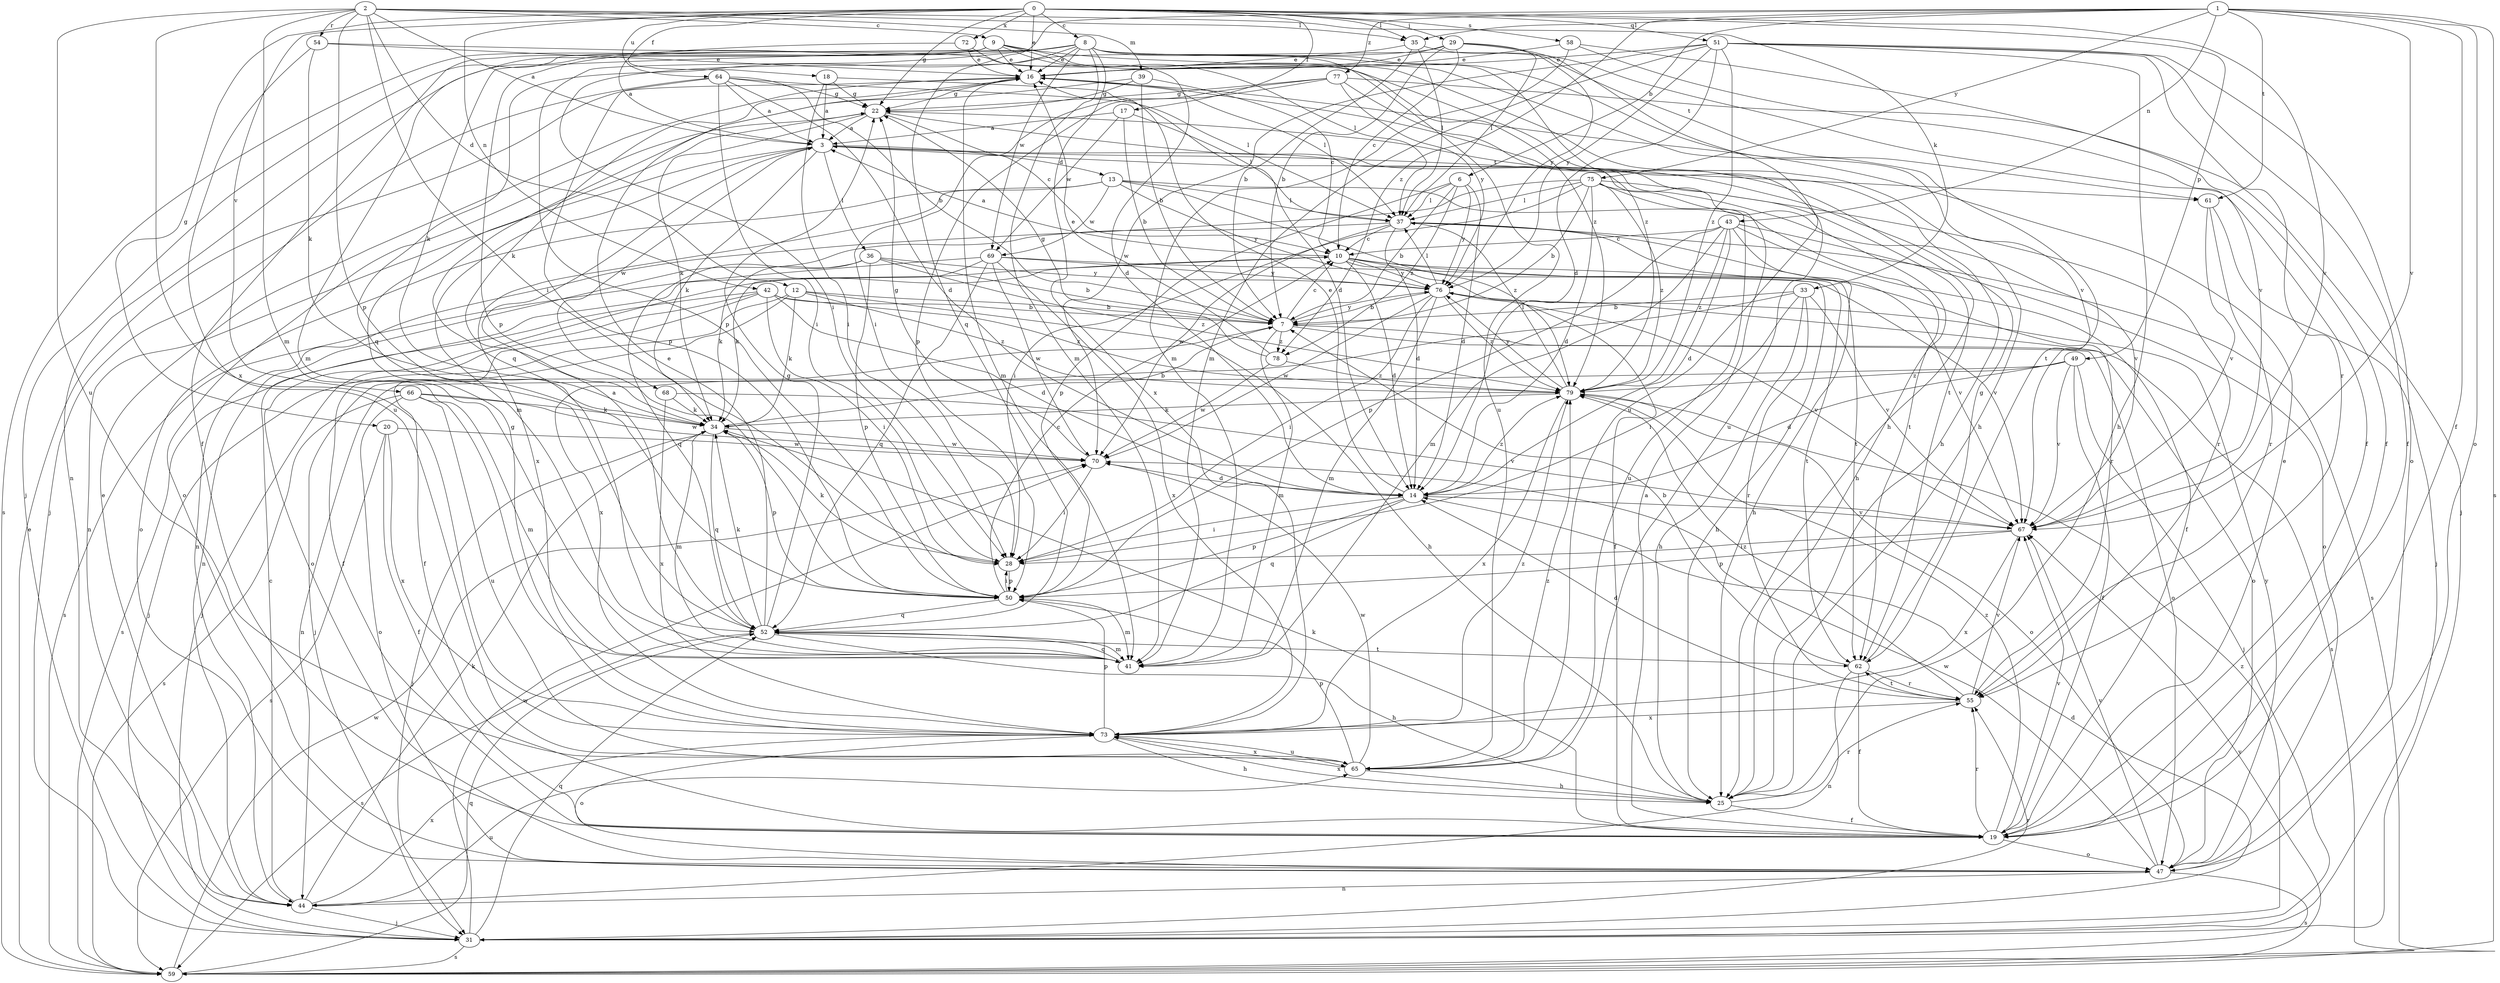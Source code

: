 strict digraph  {
0;
1;
2;
3;
6;
7;
8;
9;
10;
12;
13;
14;
16;
17;
18;
19;
20;
22;
25;
28;
29;
31;
33;
34;
35;
36;
37;
39;
41;
42;
43;
44;
47;
49;
50;
51;
52;
54;
55;
58;
59;
61;
62;
64;
65;
66;
67;
68;
69;
70;
72;
73;
75;
76;
77;
78;
79;
0 -> 8  [label=c];
0 -> 16  [label=e];
0 -> 17  [label=f];
0 -> 18  [label=f];
0 -> 20  [label=g];
0 -> 22  [label=g];
0 -> 29  [label=j];
0 -> 35  [label=l];
0 -> 42  [label=n];
0 -> 49  [label=p];
0 -> 51  [label=q];
0 -> 58  [label=s];
0 -> 64  [label=u];
0 -> 66  [label=v];
0 -> 67  [label=v];
0 -> 72  [label=x];
1 -> 6  [label=b];
1 -> 19  [label=f];
1 -> 35  [label=l];
1 -> 43  [label=n];
1 -> 47  [label=o];
1 -> 52  [label=q];
1 -> 59  [label=s];
1 -> 61  [label=t];
1 -> 67  [label=v];
1 -> 75  [label=y];
1 -> 77  [label=z];
1 -> 78  [label=z];
2 -> 3  [label=a];
2 -> 9  [label=c];
2 -> 12  [label=d];
2 -> 28  [label=i];
2 -> 33  [label=k];
2 -> 35  [label=l];
2 -> 39  [label=m];
2 -> 41  [label=m];
2 -> 50  [label=p];
2 -> 54  [label=r];
2 -> 65  [label=u];
2 -> 73  [label=x];
3 -> 13  [label=d];
3 -> 25  [label=h];
3 -> 34  [label=k];
3 -> 36  [label=l];
3 -> 41  [label=m];
3 -> 44  [label=n];
3 -> 61  [label=t];
3 -> 68  [label=w];
6 -> 7  [label=b];
6 -> 14  [label=d];
6 -> 37  [label=l];
6 -> 50  [label=p];
6 -> 76  [label=y];
6 -> 78  [label=z];
7 -> 10  [label=c];
7 -> 31  [label=j];
7 -> 41  [label=m];
7 -> 47  [label=o];
7 -> 59  [label=s];
7 -> 76  [label=y];
7 -> 78  [label=z];
8 -> 16  [label=e];
8 -> 28  [label=i];
8 -> 31  [label=j];
8 -> 34  [label=k];
8 -> 41  [label=m];
8 -> 44  [label=n];
8 -> 50  [label=p];
8 -> 61  [label=t];
8 -> 62  [label=t];
8 -> 65  [label=u];
8 -> 69  [label=w];
8 -> 73  [label=x];
8 -> 79  [label=z];
9 -> 3  [label=a];
9 -> 16  [label=e];
9 -> 19  [label=f];
9 -> 25  [label=h];
9 -> 37  [label=l];
9 -> 41  [label=m];
9 -> 59  [label=s];
9 -> 67  [label=v];
9 -> 79  [label=z];
10 -> 3  [label=a];
10 -> 14  [label=d];
10 -> 19  [label=f];
10 -> 25  [label=h];
10 -> 47  [label=o];
10 -> 62  [label=t];
10 -> 67  [label=v];
10 -> 76  [label=y];
12 -> 7  [label=b];
12 -> 19  [label=f];
12 -> 25  [label=h];
12 -> 31  [label=j];
12 -> 34  [label=k];
12 -> 79  [label=z];
13 -> 37  [label=l];
13 -> 47  [label=o];
13 -> 62  [label=t];
13 -> 69  [label=w];
13 -> 73  [label=x];
13 -> 76  [label=y];
13 -> 79  [label=z];
14 -> 16  [label=e];
14 -> 28  [label=i];
14 -> 50  [label=p];
14 -> 52  [label=q];
14 -> 67  [label=v];
14 -> 79  [label=z];
16 -> 22  [label=g];
16 -> 25  [label=h];
16 -> 34  [label=k];
16 -> 37  [label=l];
16 -> 41  [label=m];
17 -> 3  [label=a];
17 -> 7  [label=b];
17 -> 37  [label=l];
17 -> 69  [label=w];
18 -> 3  [label=a];
18 -> 14  [label=d];
18 -> 22  [label=g];
18 -> 28  [label=i];
19 -> 3  [label=a];
19 -> 16  [label=e];
19 -> 34  [label=k];
19 -> 47  [label=o];
19 -> 55  [label=r];
19 -> 67  [label=v];
19 -> 79  [label=z];
20 -> 19  [label=f];
20 -> 59  [label=s];
20 -> 70  [label=w];
20 -> 73  [label=x];
22 -> 3  [label=a];
22 -> 10  [label=c];
22 -> 34  [label=k];
22 -> 47  [label=o];
22 -> 62  [label=t];
25 -> 19  [label=f];
25 -> 55  [label=r];
25 -> 73  [label=x];
28 -> 34  [label=k];
28 -> 50  [label=p];
29 -> 7  [label=b];
29 -> 10  [label=c];
29 -> 16  [label=e];
29 -> 37  [label=l];
29 -> 52  [label=q];
29 -> 65  [label=u];
29 -> 76  [label=y];
31 -> 14  [label=d];
31 -> 52  [label=q];
31 -> 55  [label=r];
31 -> 59  [label=s];
31 -> 70  [label=w];
31 -> 79  [label=z];
33 -> 7  [label=b];
33 -> 25  [label=h];
33 -> 28  [label=i];
33 -> 55  [label=r];
33 -> 67  [label=v];
33 -> 73  [label=x];
34 -> 7  [label=b];
34 -> 31  [label=j];
34 -> 41  [label=m];
34 -> 50  [label=p];
34 -> 52  [label=q];
34 -> 70  [label=w];
35 -> 7  [label=b];
35 -> 16  [label=e];
35 -> 19  [label=f];
35 -> 37  [label=l];
36 -> 7  [label=b];
36 -> 34  [label=k];
36 -> 50  [label=p];
36 -> 52  [label=q];
36 -> 76  [label=y];
36 -> 79  [label=z];
37 -> 10  [label=c];
37 -> 14  [label=d];
37 -> 44  [label=n];
37 -> 55  [label=r];
37 -> 59  [label=s];
37 -> 62  [label=t];
37 -> 70  [label=w];
39 -> 7  [label=b];
39 -> 10  [label=c];
39 -> 22  [label=g];
39 -> 52  [label=q];
41 -> 52  [label=q];
42 -> 7  [label=b];
42 -> 14  [label=d];
42 -> 19  [label=f];
42 -> 28  [label=i];
42 -> 31  [label=j];
42 -> 59  [label=s];
42 -> 79  [label=z];
43 -> 10  [label=c];
43 -> 14  [label=d];
43 -> 19  [label=f];
43 -> 25  [label=h];
43 -> 41  [label=m];
43 -> 47  [label=o];
43 -> 50  [label=p];
43 -> 79  [label=z];
44 -> 10  [label=c];
44 -> 16  [label=e];
44 -> 31  [label=j];
44 -> 34  [label=k];
44 -> 65  [label=u];
44 -> 73  [label=x];
47 -> 44  [label=n];
47 -> 59  [label=s];
47 -> 67  [label=v];
47 -> 70  [label=w];
47 -> 76  [label=y];
49 -> 14  [label=d];
49 -> 19  [label=f];
49 -> 31  [label=j];
49 -> 44  [label=n];
49 -> 67  [label=v];
49 -> 79  [label=z];
50 -> 10  [label=c];
50 -> 28  [label=i];
50 -> 41  [label=m];
50 -> 52  [label=q];
51 -> 14  [label=d];
51 -> 16  [label=e];
51 -> 19  [label=f];
51 -> 25  [label=h];
51 -> 41  [label=m];
51 -> 47  [label=o];
51 -> 55  [label=r];
51 -> 70  [label=w];
51 -> 76  [label=y];
51 -> 79  [label=z];
52 -> 3  [label=a];
52 -> 16  [label=e];
52 -> 22  [label=g];
52 -> 25  [label=h];
52 -> 34  [label=k];
52 -> 41  [label=m];
52 -> 59  [label=s];
52 -> 62  [label=t];
54 -> 16  [label=e];
54 -> 25  [label=h];
54 -> 34  [label=k];
54 -> 65  [label=u];
55 -> 14  [label=d];
55 -> 62  [label=t];
55 -> 67  [label=v];
55 -> 73  [label=x];
55 -> 79  [label=z];
58 -> 16  [label=e];
58 -> 19  [label=f];
58 -> 41  [label=m];
58 -> 67  [label=v];
59 -> 16  [label=e];
59 -> 52  [label=q];
59 -> 67  [label=v];
59 -> 70  [label=w];
61 -> 31  [label=j];
61 -> 55  [label=r];
61 -> 67  [label=v];
62 -> 7  [label=b];
62 -> 19  [label=f];
62 -> 22  [label=g];
62 -> 44  [label=n];
62 -> 55  [label=r];
64 -> 3  [label=a];
64 -> 7  [label=b];
64 -> 14  [label=d];
64 -> 22  [label=g];
64 -> 28  [label=i];
64 -> 31  [label=j];
64 -> 37  [label=l];
64 -> 50  [label=p];
65 -> 25  [label=h];
65 -> 50  [label=p];
65 -> 70  [label=w];
65 -> 73  [label=x];
65 -> 79  [label=z];
66 -> 34  [label=k];
66 -> 41  [label=m];
66 -> 47  [label=o];
66 -> 59  [label=s];
66 -> 65  [label=u];
66 -> 70  [label=w];
67 -> 28  [label=i];
67 -> 50  [label=p];
67 -> 73  [label=x];
68 -> 34  [label=k];
68 -> 67  [label=v];
68 -> 73  [label=x];
69 -> 34  [label=k];
69 -> 52  [label=q];
69 -> 59  [label=s];
69 -> 67  [label=v];
69 -> 70  [label=w];
69 -> 73  [label=x];
69 -> 76  [label=y];
70 -> 14  [label=d];
70 -> 22  [label=g];
70 -> 28  [label=i];
72 -> 14  [label=d];
72 -> 16  [label=e];
72 -> 50  [label=p];
73 -> 22  [label=g];
73 -> 25  [label=h];
73 -> 47  [label=o];
73 -> 50  [label=p];
73 -> 65  [label=u];
73 -> 79  [label=z];
75 -> 7  [label=b];
75 -> 14  [label=d];
75 -> 28  [label=i];
75 -> 37  [label=l];
75 -> 44  [label=n];
75 -> 55  [label=r];
75 -> 65  [label=u];
75 -> 67  [label=v];
75 -> 79  [label=z];
76 -> 7  [label=b];
76 -> 28  [label=i];
76 -> 37  [label=l];
76 -> 41  [label=m];
76 -> 47  [label=o];
76 -> 67  [label=v];
76 -> 70  [label=w];
76 -> 79  [label=z];
77 -> 22  [label=g];
77 -> 28  [label=i];
77 -> 31  [label=j];
77 -> 50  [label=p];
77 -> 65  [label=u];
77 -> 76  [label=y];
78 -> 16  [label=e];
78 -> 22  [label=g];
78 -> 70  [label=w];
78 -> 79  [label=z];
79 -> 34  [label=k];
79 -> 37  [label=l];
79 -> 47  [label=o];
79 -> 73  [label=x];
79 -> 76  [label=y];
}
